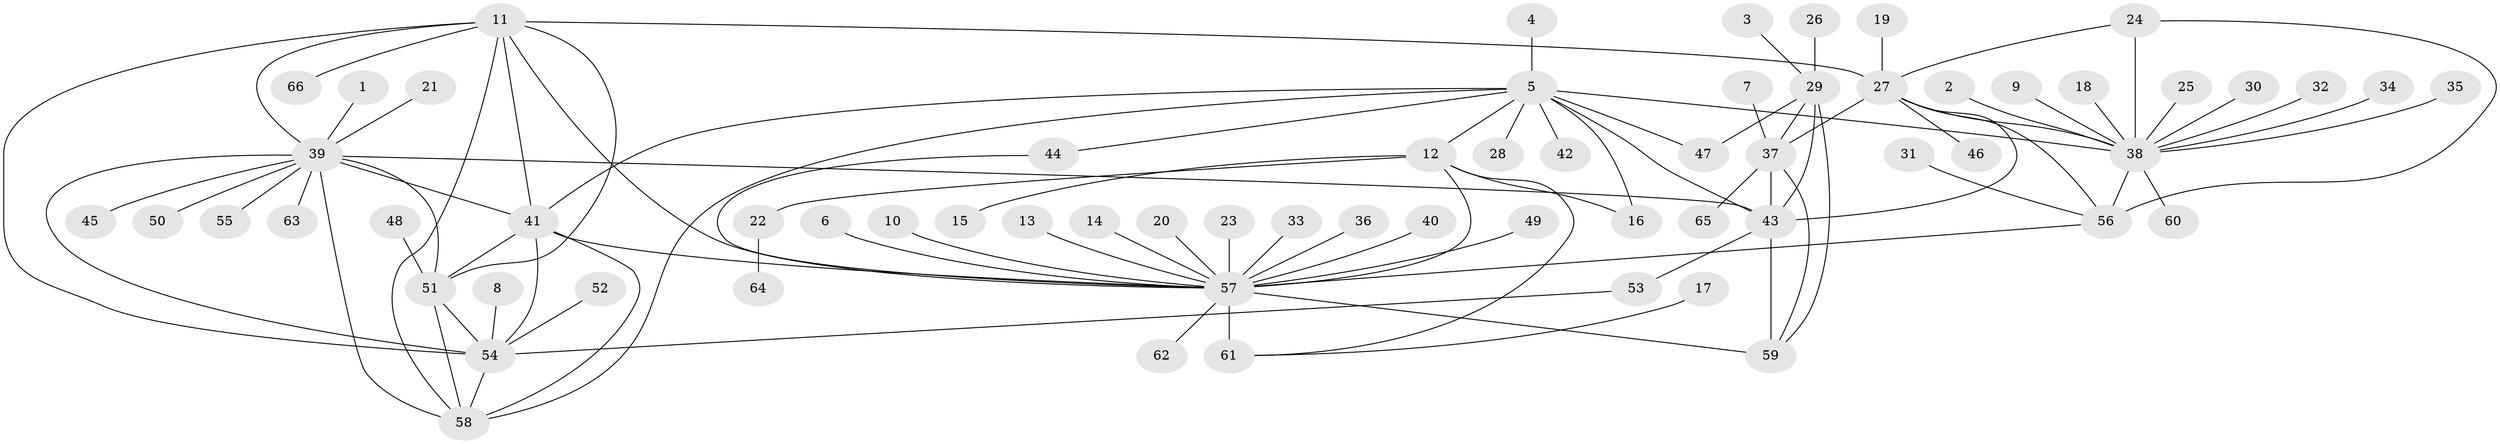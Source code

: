 // original degree distribution, {10: 0.022727272727272728, 9: 0.06060606060606061, 8: 0.03787878787878788, 11: 0.007575757575757576, 7: 0.022727272727272728, 13: 0.007575757575757576, 6: 0.030303030303030304, 12: 0.015151515151515152, 16: 0.007575757575757576, 5: 0.015151515151515152, 1: 0.6060606060606061, 4: 0.007575757575757576, 2: 0.13636363636363635, 3: 0.022727272727272728}
// Generated by graph-tools (version 1.1) at 2025/50/03/09/25 03:50:42]
// undirected, 66 vertices, 95 edges
graph export_dot {
graph [start="1"]
  node [color=gray90,style=filled];
  1;
  2;
  3;
  4;
  5;
  6;
  7;
  8;
  9;
  10;
  11;
  12;
  13;
  14;
  15;
  16;
  17;
  18;
  19;
  20;
  21;
  22;
  23;
  24;
  25;
  26;
  27;
  28;
  29;
  30;
  31;
  32;
  33;
  34;
  35;
  36;
  37;
  38;
  39;
  40;
  41;
  42;
  43;
  44;
  45;
  46;
  47;
  48;
  49;
  50;
  51;
  52;
  53;
  54;
  55;
  56;
  57;
  58;
  59;
  60;
  61;
  62;
  63;
  64;
  65;
  66;
  1 -- 39 [weight=1.0];
  2 -- 38 [weight=1.0];
  3 -- 29 [weight=1.0];
  4 -- 5 [weight=1.0];
  5 -- 12 [weight=4.0];
  5 -- 16 [weight=4.0];
  5 -- 28 [weight=1.0];
  5 -- 38 [weight=1.0];
  5 -- 41 [weight=1.0];
  5 -- 42 [weight=1.0];
  5 -- 43 [weight=1.0];
  5 -- 44 [weight=1.0];
  5 -- 47 [weight=1.0];
  5 -- 58 [weight=1.0];
  6 -- 57 [weight=1.0];
  7 -- 37 [weight=1.0];
  8 -- 54 [weight=1.0];
  9 -- 38 [weight=1.0];
  10 -- 57 [weight=1.0];
  11 -- 27 [weight=1.0];
  11 -- 39 [weight=1.0];
  11 -- 41 [weight=1.0];
  11 -- 51 [weight=1.0];
  11 -- 54 [weight=1.0];
  11 -- 57 [weight=1.0];
  11 -- 58 [weight=1.0];
  11 -- 66 [weight=1.0];
  12 -- 15 [weight=1.0];
  12 -- 16 [weight=1.0];
  12 -- 22 [weight=1.0];
  12 -- 57 [weight=1.0];
  12 -- 61 [weight=1.0];
  13 -- 57 [weight=1.0];
  14 -- 57 [weight=1.0];
  17 -- 61 [weight=1.0];
  18 -- 38 [weight=1.0];
  19 -- 27 [weight=1.0];
  20 -- 57 [weight=1.0];
  21 -- 39 [weight=1.0];
  22 -- 64 [weight=1.0];
  23 -- 57 [weight=1.0];
  24 -- 27 [weight=3.0];
  24 -- 38 [weight=3.0];
  24 -- 56 [weight=3.0];
  25 -- 38 [weight=1.0];
  26 -- 29 [weight=1.0];
  27 -- 37 [weight=1.0];
  27 -- 38 [weight=1.0];
  27 -- 43 [weight=1.0];
  27 -- 46 [weight=1.0];
  27 -- 56 [weight=1.0];
  29 -- 37 [weight=1.0];
  29 -- 43 [weight=3.0];
  29 -- 47 [weight=1.0];
  29 -- 59 [weight=1.0];
  30 -- 38 [weight=1.0];
  31 -- 56 [weight=1.0];
  32 -- 38 [weight=1.0];
  33 -- 57 [weight=1.0];
  34 -- 38 [weight=1.0];
  35 -- 38 [weight=1.0];
  36 -- 57 [weight=1.0];
  37 -- 43 [weight=3.0];
  37 -- 59 [weight=1.0];
  37 -- 65 [weight=1.0];
  38 -- 56 [weight=1.0];
  38 -- 60 [weight=1.0];
  39 -- 41 [weight=1.0];
  39 -- 43 [weight=1.0];
  39 -- 45 [weight=1.0];
  39 -- 50 [weight=1.0];
  39 -- 51 [weight=1.0];
  39 -- 54 [weight=1.0];
  39 -- 55 [weight=1.0];
  39 -- 58 [weight=1.0];
  39 -- 63 [weight=1.0];
  40 -- 57 [weight=1.0];
  41 -- 51 [weight=1.0];
  41 -- 54 [weight=1.0];
  41 -- 57 [weight=2.0];
  41 -- 58 [weight=1.0];
  43 -- 53 [weight=1.0];
  43 -- 59 [weight=3.0];
  44 -- 57 [weight=1.0];
  48 -- 51 [weight=1.0];
  49 -- 57 [weight=1.0];
  51 -- 54 [weight=1.0];
  51 -- 58 [weight=1.0];
  52 -- 54 [weight=1.0];
  53 -- 54 [weight=1.0];
  54 -- 58 [weight=1.0];
  56 -- 57 [weight=1.0];
  57 -- 59 [weight=1.0];
  57 -- 61 [weight=5.0];
  57 -- 62 [weight=1.0];
}
